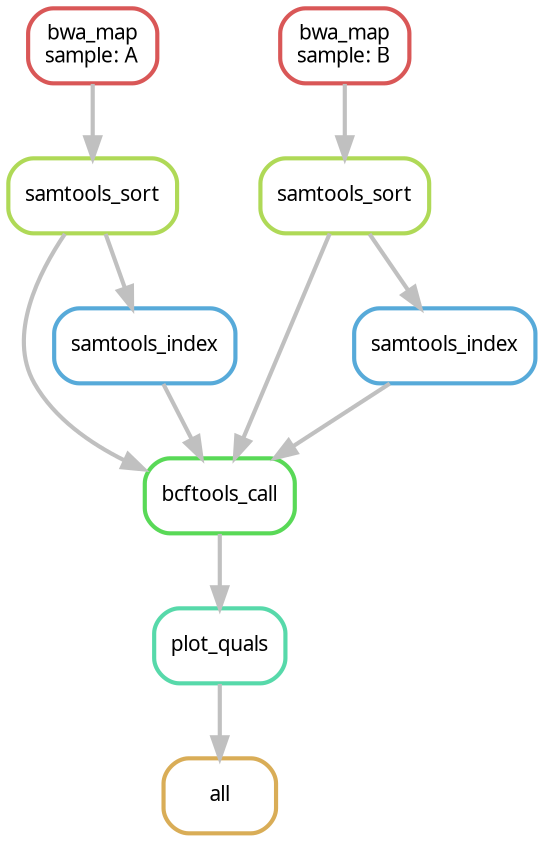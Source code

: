 digraph snakemake_dag {
    graph[bgcolor=white, margin=0];
    node[shape=box, style=rounded, fontname=sans,                 fontsize=10, penwidth=2];
    edge[penwidth=2, color=grey];
	0[label = "all", color = "0.11 0.6 0.85", style="rounded"];
	1[label = "plot_quals", color = "0.44 0.6 0.85", style="rounded"];
	2[label = "bcftools_call", color = "0.33 0.6 0.85", style="rounded"];
	3[label = "samtools_sort", color = "0.22 0.6 0.85", style="rounded"];
	4[label = "bwa_map\nsample: A", color = "0.00 0.6 0.85", style="rounded"];
	5[label = "samtools_sort", color = "0.22 0.6 0.85", style="rounded"];
	6[label = "bwa_map\nsample: B", color = "0.00 0.6 0.85", style="rounded"];
	7[label = "samtools_index", color = "0.56 0.6 0.85", style="rounded"];
	8[label = "samtools_index", color = "0.56 0.6 0.85", style="rounded"];
	1 -> 0
	2 -> 1
	3 -> 2
	5 -> 2
	7 -> 2
	8 -> 2
	4 -> 3
	6 -> 5
	3 -> 7
	5 -> 8
}            

